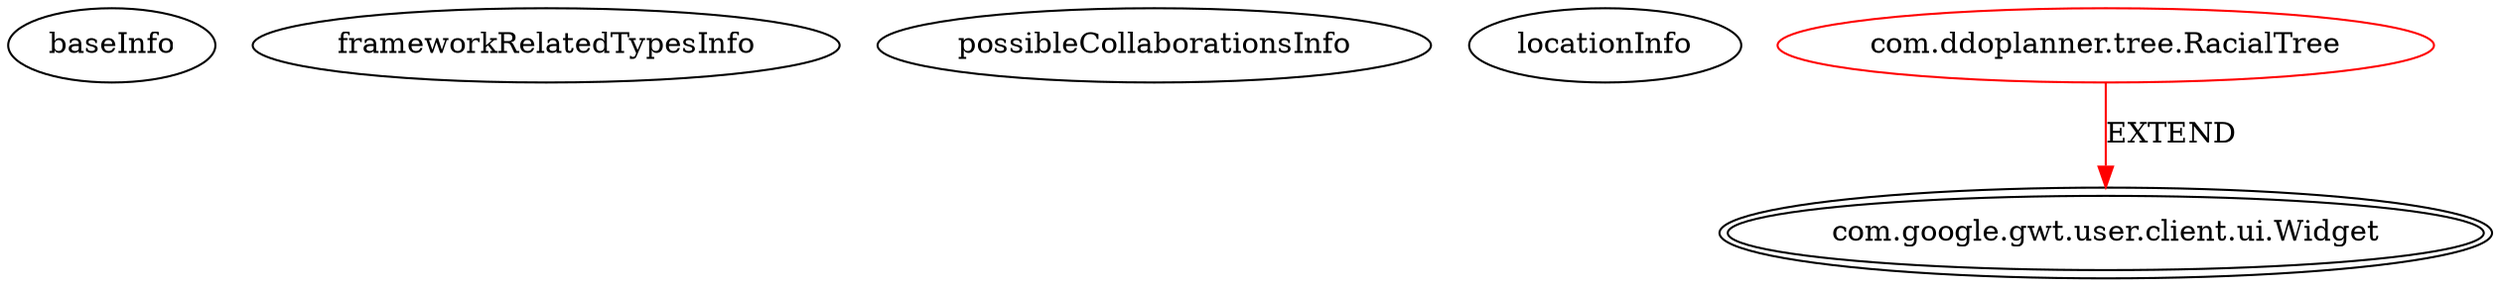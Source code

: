 digraph {
baseInfo[graphId=153,category="extension_graph",isAnonymous=false,possibleRelation=false]
frameworkRelatedTypesInfo[0="com.google.gwt.user.client.ui.Widget"]
possibleCollaborationsInfo[]
locationInfo[projectName="Duke-H--DDOPlanner",filePath="/Duke-H--DDOPlanner/DDOPlanner-master/DDOPlanner/src/com/ddoplanner/tree/RacialTree.java",contextSignature="RacialTree",graphId="153"]
0[label="com.ddoplanner.tree.RacialTree",vertexType="ROOT_CLIENT_CLASS_DECLARATION",isFrameworkType=false,color=red]
1[label="com.google.gwt.user.client.ui.Widget",vertexType="FRAMEWORK_CLASS_TYPE",isFrameworkType=true,peripheries=2]
0->1[label="EXTEND",color=red]
}
